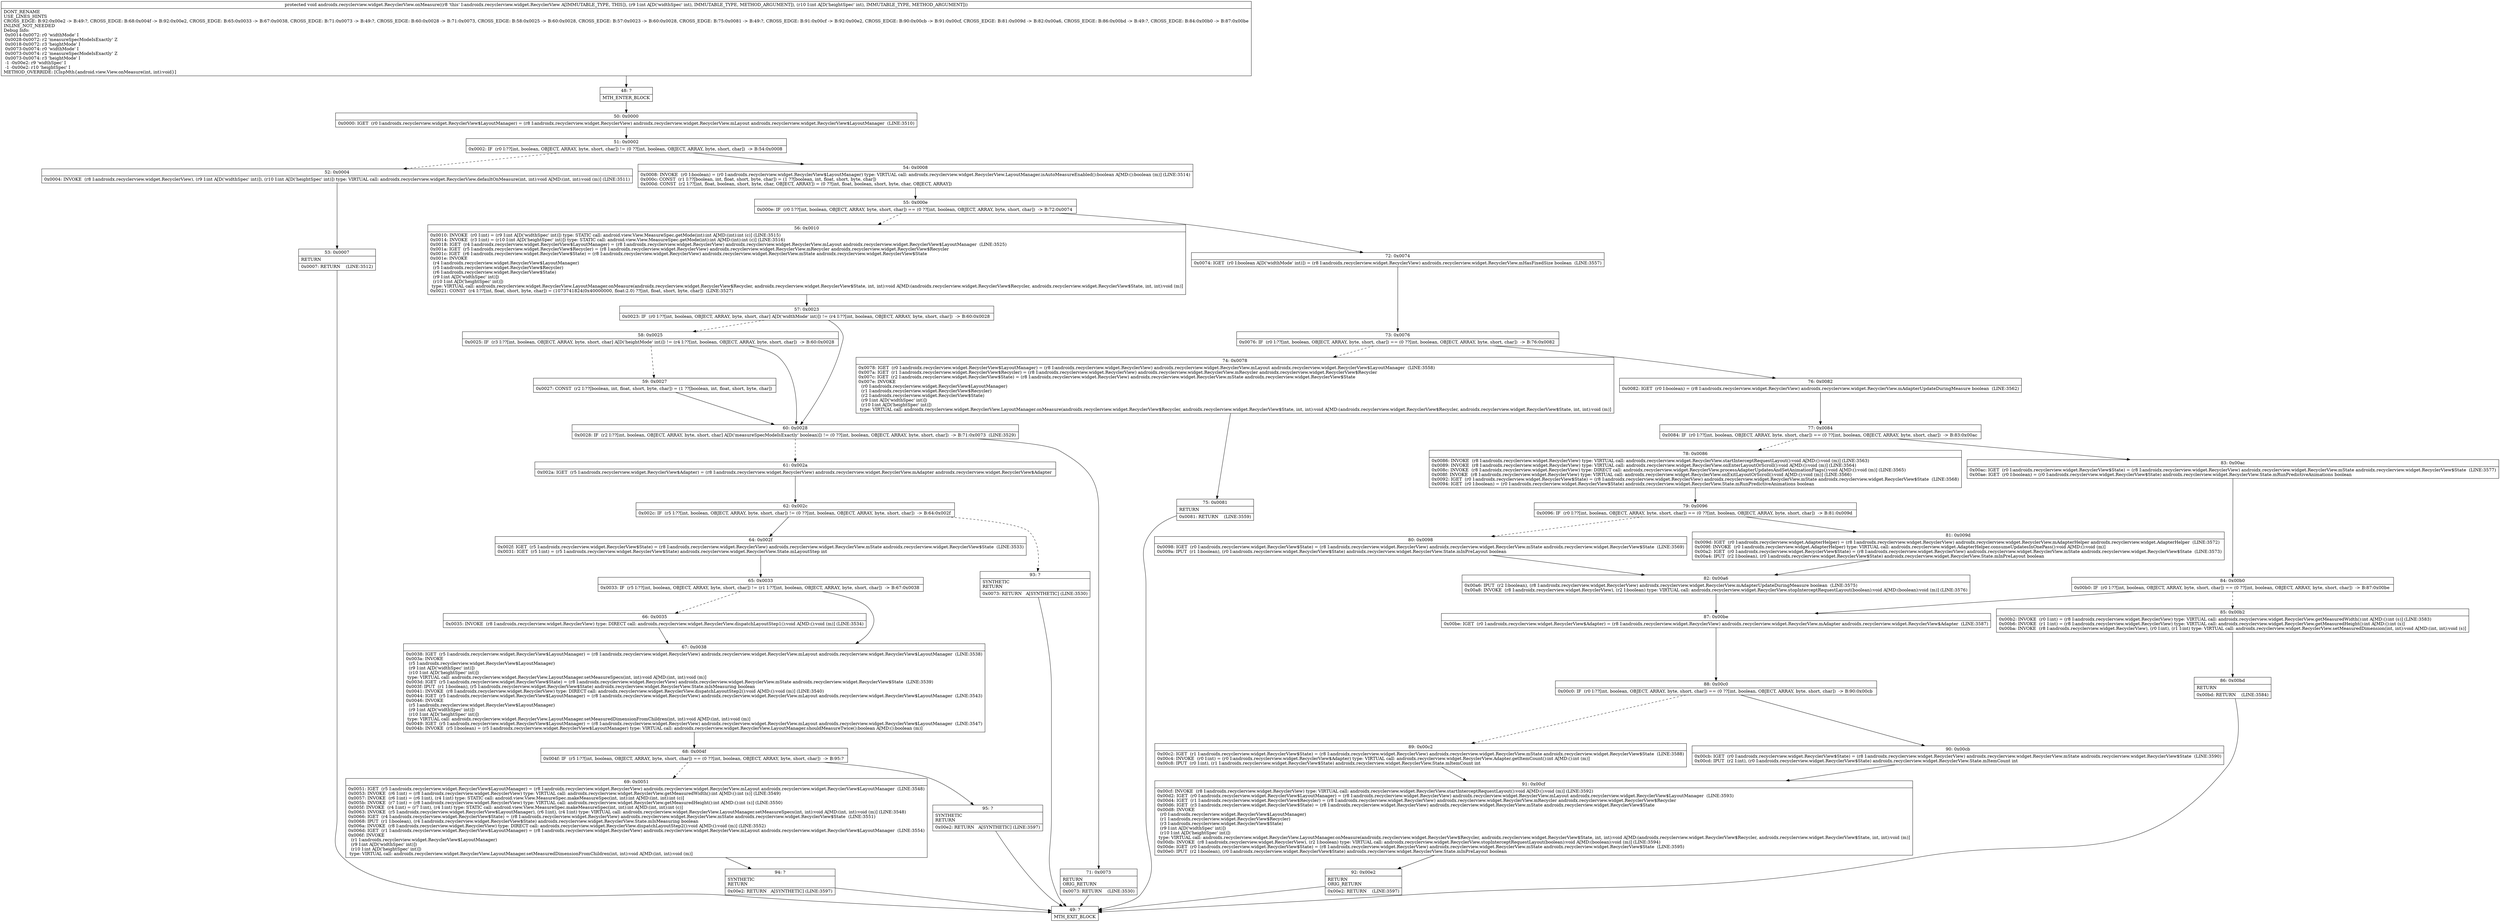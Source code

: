 digraph "CFG forandroidx.recyclerview.widget.RecyclerView.onMeasure(II)V" {
Node_48 [shape=record,label="{48\:\ ?|MTH_ENTER_BLOCK\l}"];
Node_50 [shape=record,label="{50\:\ 0x0000|0x0000: IGET  (r0 I:androidx.recyclerview.widget.RecyclerView$LayoutManager) = (r8 I:androidx.recyclerview.widget.RecyclerView) androidx.recyclerview.widget.RecyclerView.mLayout androidx.recyclerview.widget.RecyclerView$LayoutManager  (LINE:3510)\l}"];
Node_51 [shape=record,label="{51\:\ 0x0002|0x0002: IF  (r0 I:??[int, boolean, OBJECT, ARRAY, byte, short, char]) != (0 ??[int, boolean, OBJECT, ARRAY, byte, short, char])  \-\> B:54:0x0008 \l}"];
Node_52 [shape=record,label="{52\:\ 0x0004|0x0004: INVOKE  (r8 I:androidx.recyclerview.widget.RecyclerView), (r9 I:int A[D('widthSpec' int)]), (r10 I:int A[D('heightSpec' int)]) type: VIRTUAL call: androidx.recyclerview.widget.RecyclerView.defaultOnMeasure(int, int):void A[MD:(int, int):void (m)] (LINE:3511)\l}"];
Node_53 [shape=record,label="{53\:\ 0x0007|RETURN\l|0x0007: RETURN    (LINE:3512)\l}"];
Node_49 [shape=record,label="{49\:\ ?|MTH_EXIT_BLOCK\l}"];
Node_54 [shape=record,label="{54\:\ 0x0008|0x0008: INVOKE  (r0 I:boolean) = (r0 I:androidx.recyclerview.widget.RecyclerView$LayoutManager) type: VIRTUAL call: androidx.recyclerview.widget.RecyclerView.LayoutManager.isAutoMeasureEnabled():boolean A[MD:():boolean (m)] (LINE:3514)\l0x000c: CONST  (r1 I:??[boolean, int, float, short, byte, char]) = (1 ??[boolean, int, float, short, byte, char]) \l0x000d: CONST  (r2 I:??[int, float, boolean, short, byte, char, OBJECT, ARRAY]) = (0 ??[int, float, boolean, short, byte, char, OBJECT, ARRAY]) \l}"];
Node_55 [shape=record,label="{55\:\ 0x000e|0x000e: IF  (r0 I:??[int, boolean, OBJECT, ARRAY, byte, short, char]) == (0 ??[int, boolean, OBJECT, ARRAY, byte, short, char])  \-\> B:72:0x0074 \l}"];
Node_56 [shape=record,label="{56\:\ 0x0010|0x0010: INVOKE  (r0 I:int) = (r9 I:int A[D('widthSpec' int)]) type: STATIC call: android.view.View.MeasureSpec.getMode(int):int A[MD:(int):int (c)] (LINE:3515)\l0x0014: INVOKE  (r3 I:int) = (r10 I:int A[D('heightSpec' int)]) type: STATIC call: android.view.View.MeasureSpec.getMode(int):int A[MD:(int):int (c)] (LINE:3516)\l0x0018: IGET  (r4 I:androidx.recyclerview.widget.RecyclerView$LayoutManager) = (r8 I:androidx.recyclerview.widget.RecyclerView) androidx.recyclerview.widget.RecyclerView.mLayout androidx.recyclerview.widget.RecyclerView$LayoutManager  (LINE:3525)\l0x001a: IGET  (r5 I:androidx.recyclerview.widget.RecyclerView$Recycler) = (r8 I:androidx.recyclerview.widget.RecyclerView) androidx.recyclerview.widget.RecyclerView.mRecycler androidx.recyclerview.widget.RecyclerView$Recycler \l0x001c: IGET  (r6 I:androidx.recyclerview.widget.RecyclerView$State) = (r8 I:androidx.recyclerview.widget.RecyclerView) androidx.recyclerview.widget.RecyclerView.mState androidx.recyclerview.widget.RecyclerView$State \l0x001e: INVOKE  \l  (r4 I:androidx.recyclerview.widget.RecyclerView$LayoutManager)\l  (r5 I:androidx.recyclerview.widget.RecyclerView$Recycler)\l  (r6 I:androidx.recyclerview.widget.RecyclerView$State)\l  (r9 I:int A[D('widthSpec' int)])\l  (r10 I:int A[D('heightSpec' int)])\l type: VIRTUAL call: androidx.recyclerview.widget.RecyclerView.LayoutManager.onMeasure(androidx.recyclerview.widget.RecyclerView$Recycler, androidx.recyclerview.widget.RecyclerView$State, int, int):void A[MD:(androidx.recyclerview.widget.RecyclerView$Recycler, androidx.recyclerview.widget.RecyclerView$State, int, int):void (m)]\l0x0021: CONST  (r4 I:??[int, float, short, byte, char]) = (1073741824(0x40000000, float:2.0) ??[int, float, short, byte, char])  (LINE:3527)\l}"];
Node_57 [shape=record,label="{57\:\ 0x0023|0x0023: IF  (r0 I:??[int, boolean, OBJECT, ARRAY, byte, short, char] A[D('widthMode' int)]) != (r4 I:??[int, boolean, OBJECT, ARRAY, byte, short, char])  \-\> B:60:0x0028 \l}"];
Node_58 [shape=record,label="{58\:\ 0x0025|0x0025: IF  (r3 I:??[int, boolean, OBJECT, ARRAY, byte, short, char] A[D('heightMode' int)]) != (r4 I:??[int, boolean, OBJECT, ARRAY, byte, short, char])  \-\> B:60:0x0028 \l}"];
Node_59 [shape=record,label="{59\:\ 0x0027|0x0027: CONST  (r2 I:??[boolean, int, float, short, byte, char]) = (1 ??[boolean, int, float, short, byte, char]) \l}"];
Node_60 [shape=record,label="{60\:\ 0x0028|0x0028: IF  (r2 I:??[int, boolean, OBJECT, ARRAY, byte, short, char] A[D('measureSpecModeIsExactly' boolean)]) != (0 ??[int, boolean, OBJECT, ARRAY, byte, short, char])  \-\> B:71:0x0073  (LINE:3529)\l}"];
Node_61 [shape=record,label="{61\:\ 0x002a|0x002a: IGET  (r5 I:androidx.recyclerview.widget.RecyclerView$Adapter) = (r8 I:androidx.recyclerview.widget.RecyclerView) androidx.recyclerview.widget.RecyclerView.mAdapter androidx.recyclerview.widget.RecyclerView$Adapter \l}"];
Node_62 [shape=record,label="{62\:\ 0x002c|0x002c: IF  (r5 I:??[int, boolean, OBJECT, ARRAY, byte, short, char]) != (0 ??[int, boolean, OBJECT, ARRAY, byte, short, char])  \-\> B:64:0x002f \l}"];
Node_64 [shape=record,label="{64\:\ 0x002f|0x002f: IGET  (r5 I:androidx.recyclerview.widget.RecyclerView$State) = (r8 I:androidx.recyclerview.widget.RecyclerView) androidx.recyclerview.widget.RecyclerView.mState androidx.recyclerview.widget.RecyclerView$State  (LINE:3533)\l0x0031: IGET  (r5 I:int) = (r5 I:androidx.recyclerview.widget.RecyclerView$State) androidx.recyclerview.widget.RecyclerView.State.mLayoutStep int \l}"];
Node_65 [shape=record,label="{65\:\ 0x0033|0x0033: IF  (r5 I:??[int, boolean, OBJECT, ARRAY, byte, short, char]) != (r1 I:??[int, boolean, OBJECT, ARRAY, byte, short, char])  \-\> B:67:0x0038 \l}"];
Node_66 [shape=record,label="{66\:\ 0x0035|0x0035: INVOKE  (r8 I:androidx.recyclerview.widget.RecyclerView) type: DIRECT call: androidx.recyclerview.widget.RecyclerView.dispatchLayoutStep1():void A[MD:():void (m)] (LINE:3534)\l}"];
Node_67 [shape=record,label="{67\:\ 0x0038|0x0038: IGET  (r5 I:androidx.recyclerview.widget.RecyclerView$LayoutManager) = (r8 I:androidx.recyclerview.widget.RecyclerView) androidx.recyclerview.widget.RecyclerView.mLayout androidx.recyclerview.widget.RecyclerView$LayoutManager  (LINE:3538)\l0x003a: INVOKE  \l  (r5 I:androidx.recyclerview.widget.RecyclerView$LayoutManager)\l  (r9 I:int A[D('widthSpec' int)])\l  (r10 I:int A[D('heightSpec' int)])\l type: VIRTUAL call: androidx.recyclerview.widget.RecyclerView.LayoutManager.setMeasureSpecs(int, int):void A[MD:(int, int):void (m)]\l0x003d: IGET  (r5 I:androidx.recyclerview.widget.RecyclerView$State) = (r8 I:androidx.recyclerview.widget.RecyclerView) androidx.recyclerview.widget.RecyclerView.mState androidx.recyclerview.widget.RecyclerView$State  (LINE:3539)\l0x003f: IPUT  (r1 I:boolean), (r5 I:androidx.recyclerview.widget.RecyclerView$State) androidx.recyclerview.widget.RecyclerView.State.mIsMeasuring boolean \l0x0041: INVOKE  (r8 I:androidx.recyclerview.widget.RecyclerView) type: DIRECT call: androidx.recyclerview.widget.RecyclerView.dispatchLayoutStep2():void A[MD:():void (m)] (LINE:3540)\l0x0044: IGET  (r5 I:androidx.recyclerview.widget.RecyclerView$LayoutManager) = (r8 I:androidx.recyclerview.widget.RecyclerView) androidx.recyclerview.widget.RecyclerView.mLayout androidx.recyclerview.widget.RecyclerView$LayoutManager  (LINE:3543)\l0x0046: INVOKE  \l  (r5 I:androidx.recyclerview.widget.RecyclerView$LayoutManager)\l  (r9 I:int A[D('widthSpec' int)])\l  (r10 I:int A[D('heightSpec' int)])\l type: VIRTUAL call: androidx.recyclerview.widget.RecyclerView.LayoutManager.setMeasuredDimensionFromChildren(int, int):void A[MD:(int, int):void (m)]\l0x0049: IGET  (r5 I:androidx.recyclerview.widget.RecyclerView$LayoutManager) = (r8 I:androidx.recyclerview.widget.RecyclerView) androidx.recyclerview.widget.RecyclerView.mLayout androidx.recyclerview.widget.RecyclerView$LayoutManager  (LINE:3547)\l0x004b: INVOKE  (r5 I:boolean) = (r5 I:androidx.recyclerview.widget.RecyclerView$LayoutManager) type: VIRTUAL call: androidx.recyclerview.widget.RecyclerView.LayoutManager.shouldMeasureTwice():boolean A[MD:():boolean (m)]\l}"];
Node_68 [shape=record,label="{68\:\ 0x004f|0x004f: IF  (r5 I:??[int, boolean, OBJECT, ARRAY, byte, short, char]) == (0 ??[int, boolean, OBJECT, ARRAY, byte, short, char])  \-\> B:95:? \l}"];
Node_69 [shape=record,label="{69\:\ 0x0051|0x0051: IGET  (r5 I:androidx.recyclerview.widget.RecyclerView$LayoutManager) = (r8 I:androidx.recyclerview.widget.RecyclerView) androidx.recyclerview.widget.RecyclerView.mLayout androidx.recyclerview.widget.RecyclerView$LayoutManager  (LINE:3548)\l0x0053: INVOKE  (r6 I:int) = (r8 I:androidx.recyclerview.widget.RecyclerView) type: VIRTUAL call: androidx.recyclerview.widget.RecyclerView.getMeasuredWidth():int A[MD:():int (s)] (LINE:3549)\l0x0057: INVOKE  (r6 I:int) = (r6 I:int), (r4 I:int) type: STATIC call: android.view.View.MeasureSpec.makeMeasureSpec(int, int):int A[MD:(int, int):int (c)]\l0x005b: INVOKE  (r7 I:int) = (r8 I:androidx.recyclerview.widget.RecyclerView) type: VIRTUAL call: androidx.recyclerview.widget.RecyclerView.getMeasuredHeight():int A[MD:():int (s)] (LINE:3550)\l0x005f: INVOKE  (r4 I:int) = (r7 I:int), (r4 I:int) type: STATIC call: android.view.View.MeasureSpec.makeMeasureSpec(int, int):int A[MD:(int, int):int (c)]\l0x0063: INVOKE  (r5 I:androidx.recyclerview.widget.RecyclerView$LayoutManager), (r6 I:int), (r4 I:int) type: VIRTUAL call: androidx.recyclerview.widget.RecyclerView.LayoutManager.setMeasureSpecs(int, int):void A[MD:(int, int):void (m)] (LINE:3548)\l0x0066: IGET  (r4 I:androidx.recyclerview.widget.RecyclerView$State) = (r8 I:androidx.recyclerview.widget.RecyclerView) androidx.recyclerview.widget.RecyclerView.mState androidx.recyclerview.widget.RecyclerView$State  (LINE:3551)\l0x0068: IPUT  (r1 I:boolean), (r4 I:androidx.recyclerview.widget.RecyclerView$State) androidx.recyclerview.widget.RecyclerView.State.mIsMeasuring boolean \l0x006a: INVOKE  (r8 I:androidx.recyclerview.widget.RecyclerView) type: DIRECT call: androidx.recyclerview.widget.RecyclerView.dispatchLayoutStep2():void A[MD:():void (m)] (LINE:3552)\l0x006d: IGET  (r1 I:androidx.recyclerview.widget.RecyclerView$LayoutManager) = (r8 I:androidx.recyclerview.widget.RecyclerView) androidx.recyclerview.widget.RecyclerView.mLayout androidx.recyclerview.widget.RecyclerView$LayoutManager  (LINE:3554)\l0x006f: INVOKE  \l  (r1 I:androidx.recyclerview.widget.RecyclerView$LayoutManager)\l  (r9 I:int A[D('widthSpec' int)])\l  (r10 I:int A[D('heightSpec' int)])\l type: VIRTUAL call: androidx.recyclerview.widget.RecyclerView.LayoutManager.setMeasuredDimensionFromChildren(int, int):void A[MD:(int, int):void (m)]\l}"];
Node_94 [shape=record,label="{94\:\ ?|SYNTHETIC\lRETURN\l|0x00e2: RETURN   A[SYNTHETIC] (LINE:3597)\l}"];
Node_95 [shape=record,label="{95\:\ ?|SYNTHETIC\lRETURN\l|0x00e2: RETURN   A[SYNTHETIC] (LINE:3597)\l}"];
Node_93 [shape=record,label="{93\:\ ?|SYNTHETIC\lRETURN\l|0x0073: RETURN   A[SYNTHETIC] (LINE:3530)\l}"];
Node_71 [shape=record,label="{71\:\ 0x0073|RETURN\lORIG_RETURN\l|0x0073: RETURN    (LINE:3530)\l}"];
Node_72 [shape=record,label="{72\:\ 0x0074|0x0074: IGET  (r0 I:boolean A[D('widthMode' int)]) = (r8 I:androidx.recyclerview.widget.RecyclerView) androidx.recyclerview.widget.RecyclerView.mHasFixedSize boolean  (LINE:3557)\l}"];
Node_73 [shape=record,label="{73\:\ 0x0076|0x0076: IF  (r0 I:??[int, boolean, OBJECT, ARRAY, byte, short, char]) == (0 ??[int, boolean, OBJECT, ARRAY, byte, short, char])  \-\> B:76:0x0082 \l}"];
Node_74 [shape=record,label="{74\:\ 0x0078|0x0078: IGET  (r0 I:androidx.recyclerview.widget.RecyclerView$LayoutManager) = (r8 I:androidx.recyclerview.widget.RecyclerView) androidx.recyclerview.widget.RecyclerView.mLayout androidx.recyclerview.widget.RecyclerView$LayoutManager  (LINE:3558)\l0x007a: IGET  (r1 I:androidx.recyclerview.widget.RecyclerView$Recycler) = (r8 I:androidx.recyclerview.widget.RecyclerView) androidx.recyclerview.widget.RecyclerView.mRecycler androidx.recyclerview.widget.RecyclerView$Recycler \l0x007c: IGET  (r2 I:androidx.recyclerview.widget.RecyclerView$State) = (r8 I:androidx.recyclerview.widget.RecyclerView) androidx.recyclerview.widget.RecyclerView.mState androidx.recyclerview.widget.RecyclerView$State \l0x007e: INVOKE  \l  (r0 I:androidx.recyclerview.widget.RecyclerView$LayoutManager)\l  (r1 I:androidx.recyclerview.widget.RecyclerView$Recycler)\l  (r2 I:androidx.recyclerview.widget.RecyclerView$State)\l  (r9 I:int A[D('widthSpec' int)])\l  (r10 I:int A[D('heightSpec' int)])\l type: VIRTUAL call: androidx.recyclerview.widget.RecyclerView.LayoutManager.onMeasure(androidx.recyclerview.widget.RecyclerView$Recycler, androidx.recyclerview.widget.RecyclerView$State, int, int):void A[MD:(androidx.recyclerview.widget.RecyclerView$Recycler, androidx.recyclerview.widget.RecyclerView$State, int, int):void (m)]\l}"];
Node_75 [shape=record,label="{75\:\ 0x0081|RETURN\l|0x0081: RETURN    (LINE:3559)\l}"];
Node_76 [shape=record,label="{76\:\ 0x0082|0x0082: IGET  (r0 I:boolean) = (r8 I:androidx.recyclerview.widget.RecyclerView) androidx.recyclerview.widget.RecyclerView.mAdapterUpdateDuringMeasure boolean  (LINE:3562)\l}"];
Node_77 [shape=record,label="{77\:\ 0x0084|0x0084: IF  (r0 I:??[int, boolean, OBJECT, ARRAY, byte, short, char]) == (0 ??[int, boolean, OBJECT, ARRAY, byte, short, char])  \-\> B:83:0x00ac \l}"];
Node_78 [shape=record,label="{78\:\ 0x0086|0x0086: INVOKE  (r8 I:androidx.recyclerview.widget.RecyclerView) type: VIRTUAL call: androidx.recyclerview.widget.RecyclerView.startInterceptRequestLayout():void A[MD:():void (m)] (LINE:3563)\l0x0089: INVOKE  (r8 I:androidx.recyclerview.widget.RecyclerView) type: VIRTUAL call: androidx.recyclerview.widget.RecyclerView.onEnterLayoutOrScroll():void A[MD:():void (m)] (LINE:3564)\l0x008c: INVOKE  (r8 I:androidx.recyclerview.widget.RecyclerView) type: DIRECT call: androidx.recyclerview.widget.RecyclerView.processAdapterUpdatesAndSetAnimationFlags():void A[MD:():void (m)] (LINE:3565)\l0x008f: INVOKE  (r8 I:androidx.recyclerview.widget.RecyclerView) type: VIRTUAL call: androidx.recyclerview.widget.RecyclerView.onExitLayoutOrScroll():void A[MD:():void (m)] (LINE:3566)\l0x0092: IGET  (r0 I:androidx.recyclerview.widget.RecyclerView$State) = (r8 I:androidx.recyclerview.widget.RecyclerView) androidx.recyclerview.widget.RecyclerView.mState androidx.recyclerview.widget.RecyclerView$State  (LINE:3568)\l0x0094: IGET  (r0 I:boolean) = (r0 I:androidx.recyclerview.widget.RecyclerView$State) androidx.recyclerview.widget.RecyclerView.State.mRunPredictiveAnimations boolean \l}"];
Node_79 [shape=record,label="{79\:\ 0x0096|0x0096: IF  (r0 I:??[int, boolean, OBJECT, ARRAY, byte, short, char]) == (0 ??[int, boolean, OBJECT, ARRAY, byte, short, char])  \-\> B:81:0x009d \l}"];
Node_80 [shape=record,label="{80\:\ 0x0098|0x0098: IGET  (r0 I:androidx.recyclerview.widget.RecyclerView$State) = (r8 I:androidx.recyclerview.widget.RecyclerView) androidx.recyclerview.widget.RecyclerView.mState androidx.recyclerview.widget.RecyclerView$State  (LINE:3569)\l0x009a: IPUT  (r1 I:boolean), (r0 I:androidx.recyclerview.widget.RecyclerView$State) androidx.recyclerview.widget.RecyclerView.State.mInPreLayout boolean \l}"];
Node_82 [shape=record,label="{82\:\ 0x00a6|0x00a6: IPUT  (r2 I:boolean), (r8 I:androidx.recyclerview.widget.RecyclerView) androidx.recyclerview.widget.RecyclerView.mAdapterUpdateDuringMeasure boolean  (LINE:3575)\l0x00a8: INVOKE  (r8 I:androidx.recyclerview.widget.RecyclerView), (r2 I:boolean) type: VIRTUAL call: androidx.recyclerview.widget.RecyclerView.stopInterceptRequestLayout(boolean):void A[MD:(boolean):void (m)] (LINE:3576)\l}"];
Node_87 [shape=record,label="{87\:\ 0x00be|0x00be: IGET  (r0 I:androidx.recyclerview.widget.RecyclerView$Adapter) = (r8 I:androidx.recyclerview.widget.RecyclerView) androidx.recyclerview.widget.RecyclerView.mAdapter androidx.recyclerview.widget.RecyclerView$Adapter  (LINE:3587)\l}"];
Node_88 [shape=record,label="{88\:\ 0x00c0|0x00c0: IF  (r0 I:??[int, boolean, OBJECT, ARRAY, byte, short, char]) == (0 ??[int, boolean, OBJECT, ARRAY, byte, short, char])  \-\> B:90:0x00cb \l}"];
Node_89 [shape=record,label="{89\:\ 0x00c2|0x00c2: IGET  (r1 I:androidx.recyclerview.widget.RecyclerView$State) = (r8 I:androidx.recyclerview.widget.RecyclerView) androidx.recyclerview.widget.RecyclerView.mState androidx.recyclerview.widget.RecyclerView$State  (LINE:3588)\l0x00c4: INVOKE  (r0 I:int) = (r0 I:androidx.recyclerview.widget.RecyclerView$Adapter) type: VIRTUAL call: androidx.recyclerview.widget.RecyclerView.Adapter.getItemCount():int A[MD:():int (m)]\l0x00c8: IPUT  (r0 I:int), (r1 I:androidx.recyclerview.widget.RecyclerView$State) androidx.recyclerview.widget.RecyclerView.State.mItemCount int \l}"];
Node_91 [shape=record,label="{91\:\ 0x00cf|0x00cf: INVOKE  (r8 I:androidx.recyclerview.widget.RecyclerView) type: VIRTUAL call: androidx.recyclerview.widget.RecyclerView.startInterceptRequestLayout():void A[MD:():void (m)] (LINE:3592)\l0x00d2: IGET  (r0 I:androidx.recyclerview.widget.RecyclerView$LayoutManager) = (r8 I:androidx.recyclerview.widget.RecyclerView) androidx.recyclerview.widget.RecyclerView.mLayout androidx.recyclerview.widget.RecyclerView$LayoutManager  (LINE:3593)\l0x00d4: IGET  (r1 I:androidx.recyclerview.widget.RecyclerView$Recycler) = (r8 I:androidx.recyclerview.widget.RecyclerView) androidx.recyclerview.widget.RecyclerView.mRecycler androidx.recyclerview.widget.RecyclerView$Recycler \l0x00d6: IGET  (r3 I:androidx.recyclerview.widget.RecyclerView$State) = (r8 I:androidx.recyclerview.widget.RecyclerView) androidx.recyclerview.widget.RecyclerView.mState androidx.recyclerview.widget.RecyclerView$State \l0x00d8: INVOKE  \l  (r0 I:androidx.recyclerview.widget.RecyclerView$LayoutManager)\l  (r1 I:androidx.recyclerview.widget.RecyclerView$Recycler)\l  (r3 I:androidx.recyclerview.widget.RecyclerView$State)\l  (r9 I:int A[D('widthSpec' int)])\l  (r10 I:int A[D('heightSpec' int)])\l type: VIRTUAL call: androidx.recyclerview.widget.RecyclerView.LayoutManager.onMeasure(androidx.recyclerview.widget.RecyclerView$Recycler, androidx.recyclerview.widget.RecyclerView$State, int, int):void A[MD:(androidx.recyclerview.widget.RecyclerView$Recycler, androidx.recyclerview.widget.RecyclerView$State, int, int):void (m)]\l0x00db: INVOKE  (r8 I:androidx.recyclerview.widget.RecyclerView), (r2 I:boolean) type: VIRTUAL call: androidx.recyclerview.widget.RecyclerView.stopInterceptRequestLayout(boolean):void A[MD:(boolean):void (m)] (LINE:3594)\l0x00de: IGET  (r0 I:androidx.recyclerview.widget.RecyclerView$State) = (r8 I:androidx.recyclerview.widget.RecyclerView) androidx.recyclerview.widget.RecyclerView.mState androidx.recyclerview.widget.RecyclerView$State  (LINE:3595)\l0x00e0: IPUT  (r2 I:boolean), (r0 I:androidx.recyclerview.widget.RecyclerView$State) androidx.recyclerview.widget.RecyclerView.State.mInPreLayout boolean \l}"];
Node_92 [shape=record,label="{92\:\ 0x00e2|RETURN\lORIG_RETURN\l|0x00e2: RETURN    (LINE:3597)\l}"];
Node_90 [shape=record,label="{90\:\ 0x00cb|0x00cb: IGET  (r0 I:androidx.recyclerview.widget.RecyclerView$State) = (r8 I:androidx.recyclerview.widget.RecyclerView) androidx.recyclerview.widget.RecyclerView.mState androidx.recyclerview.widget.RecyclerView$State  (LINE:3590)\l0x00cd: IPUT  (r2 I:int), (r0 I:androidx.recyclerview.widget.RecyclerView$State) androidx.recyclerview.widget.RecyclerView.State.mItemCount int \l}"];
Node_81 [shape=record,label="{81\:\ 0x009d|0x009d: IGET  (r0 I:androidx.recyclerview.widget.AdapterHelper) = (r8 I:androidx.recyclerview.widget.RecyclerView) androidx.recyclerview.widget.RecyclerView.mAdapterHelper androidx.recyclerview.widget.AdapterHelper  (LINE:3572)\l0x009f: INVOKE  (r0 I:androidx.recyclerview.widget.AdapterHelper) type: VIRTUAL call: androidx.recyclerview.widget.AdapterHelper.consumeUpdatesInOnePass():void A[MD:():void (m)]\l0x00a2: IGET  (r0 I:androidx.recyclerview.widget.RecyclerView$State) = (r8 I:androidx.recyclerview.widget.RecyclerView) androidx.recyclerview.widget.RecyclerView.mState androidx.recyclerview.widget.RecyclerView$State  (LINE:3573)\l0x00a4: IPUT  (r2 I:boolean), (r0 I:androidx.recyclerview.widget.RecyclerView$State) androidx.recyclerview.widget.RecyclerView.State.mInPreLayout boolean \l}"];
Node_83 [shape=record,label="{83\:\ 0x00ac|0x00ac: IGET  (r0 I:androidx.recyclerview.widget.RecyclerView$State) = (r8 I:androidx.recyclerview.widget.RecyclerView) androidx.recyclerview.widget.RecyclerView.mState androidx.recyclerview.widget.RecyclerView$State  (LINE:3577)\l0x00ae: IGET  (r0 I:boolean) = (r0 I:androidx.recyclerview.widget.RecyclerView$State) androidx.recyclerview.widget.RecyclerView.State.mRunPredictiveAnimations boolean \l}"];
Node_84 [shape=record,label="{84\:\ 0x00b0|0x00b0: IF  (r0 I:??[int, boolean, OBJECT, ARRAY, byte, short, char]) == (0 ??[int, boolean, OBJECT, ARRAY, byte, short, char])  \-\> B:87:0x00be \l}"];
Node_85 [shape=record,label="{85\:\ 0x00b2|0x00b2: INVOKE  (r0 I:int) = (r8 I:androidx.recyclerview.widget.RecyclerView) type: VIRTUAL call: androidx.recyclerview.widget.RecyclerView.getMeasuredWidth():int A[MD:():int (s)] (LINE:3583)\l0x00b6: INVOKE  (r1 I:int) = (r8 I:androidx.recyclerview.widget.RecyclerView) type: VIRTUAL call: androidx.recyclerview.widget.RecyclerView.getMeasuredHeight():int A[MD:():int (s)]\l0x00ba: INVOKE  (r8 I:androidx.recyclerview.widget.RecyclerView), (r0 I:int), (r1 I:int) type: VIRTUAL call: androidx.recyclerview.widget.RecyclerView.setMeasuredDimension(int, int):void A[MD:(int, int):void (s)]\l}"];
Node_86 [shape=record,label="{86\:\ 0x00bd|RETURN\l|0x00bd: RETURN    (LINE:3584)\l}"];
MethodNode[shape=record,label="{protected void androidx.recyclerview.widget.RecyclerView.onMeasure((r8 'this' I:androidx.recyclerview.widget.RecyclerView A[IMMUTABLE_TYPE, THIS]), (r9 I:int A[D('widthSpec' int), IMMUTABLE_TYPE, METHOD_ARGUMENT]), (r10 I:int A[D('heightSpec' int), IMMUTABLE_TYPE, METHOD_ARGUMENT]))  | DONT_RENAME\lUSE_LINES_HINTS\lCROSS_EDGE: B:92:0x00e2 \-\> B:49:?, CROSS_EDGE: B:68:0x004f \-\> B:92:0x00e2, CROSS_EDGE: B:65:0x0033 \-\> B:67:0x0038, CROSS_EDGE: B:71:0x0073 \-\> B:49:?, CROSS_EDGE: B:60:0x0028 \-\> B:71:0x0073, CROSS_EDGE: B:58:0x0025 \-\> B:60:0x0028, CROSS_EDGE: B:57:0x0023 \-\> B:60:0x0028, CROSS_EDGE: B:75:0x0081 \-\> B:49:?, CROSS_EDGE: B:91:0x00cf \-\> B:92:0x00e2, CROSS_EDGE: B:90:0x00cb \-\> B:91:0x00cf, CROSS_EDGE: B:81:0x009d \-\> B:82:0x00a6, CROSS_EDGE: B:86:0x00bd \-\> B:49:?, CROSS_EDGE: B:84:0x00b0 \-\> B:87:0x00be\lINLINE_NOT_NEEDED\lDebug Info:\l  0x0014\-0x0072: r0 'widthMode' I\l  0x0028\-0x0072: r2 'measureSpecModeIsExactly' Z\l  0x0018\-0x0072: r3 'heightMode' I\l  0x0073\-0x0074: r0 'widthMode' I\l  0x0073\-0x0074: r2 'measureSpecModeIsExactly' Z\l  0x0073\-0x0074: r3 'heightMode' I\l  \-1 \-0x00e2: r9 'widthSpec' I\l  \-1 \-0x00e2: r10 'heightSpec' I\lMETHOD_OVERRIDE: [ClspMth\{android.view.View.onMeasure(int, int):void\}]\l}"];
MethodNode -> Node_48;Node_48 -> Node_50;
Node_50 -> Node_51;
Node_51 -> Node_52[style=dashed];
Node_51 -> Node_54;
Node_52 -> Node_53;
Node_53 -> Node_49;
Node_54 -> Node_55;
Node_55 -> Node_56[style=dashed];
Node_55 -> Node_72;
Node_56 -> Node_57;
Node_57 -> Node_58[style=dashed];
Node_57 -> Node_60;
Node_58 -> Node_59[style=dashed];
Node_58 -> Node_60;
Node_59 -> Node_60;
Node_60 -> Node_61[style=dashed];
Node_60 -> Node_71;
Node_61 -> Node_62;
Node_62 -> Node_64;
Node_62 -> Node_93[style=dashed];
Node_64 -> Node_65;
Node_65 -> Node_66[style=dashed];
Node_65 -> Node_67;
Node_66 -> Node_67;
Node_67 -> Node_68;
Node_68 -> Node_69[style=dashed];
Node_68 -> Node_95;
Node_69 -> Node_94;
Node_94 -> Node_49;
Node_95 -> Node_49;
Node_93 -> Node_49;
Node_71 -> Node_49;
Node_72 -> Node_73;
Node_73 -> Node_74[style=dashed];
Node_73 -> Node_76;
Node_74 -> Node_75;
Node_75 -> Node_49;
Node_76 -> Node_77;
Node_77 -> Node_78[style=dashed];
Node_77 -> Node_83;
Node_78 -> Node_79;
Node_79 -> Node_80[style=dashed];
Node_79 -> Node_81;
Node_80 -> Node_82;
Node_82 -> Node_87;
Node_87 -> Node_88;
Node_88 -> Node_89[style=dashed];
Node_88 -> Node_90;
Node_89 -> Node_91;
Node_91 -> Node_92;
Node_92 -> Node_49;
Node_90 -> Node_91;
Node_81 -> Node_82;
Node_83 -> Node_84;
Node_84 -> Node_85[style=dashed];
Node_84 -> Node_87;
Node_85 -> Node_86;
Node_86 -> Node_49;
}

